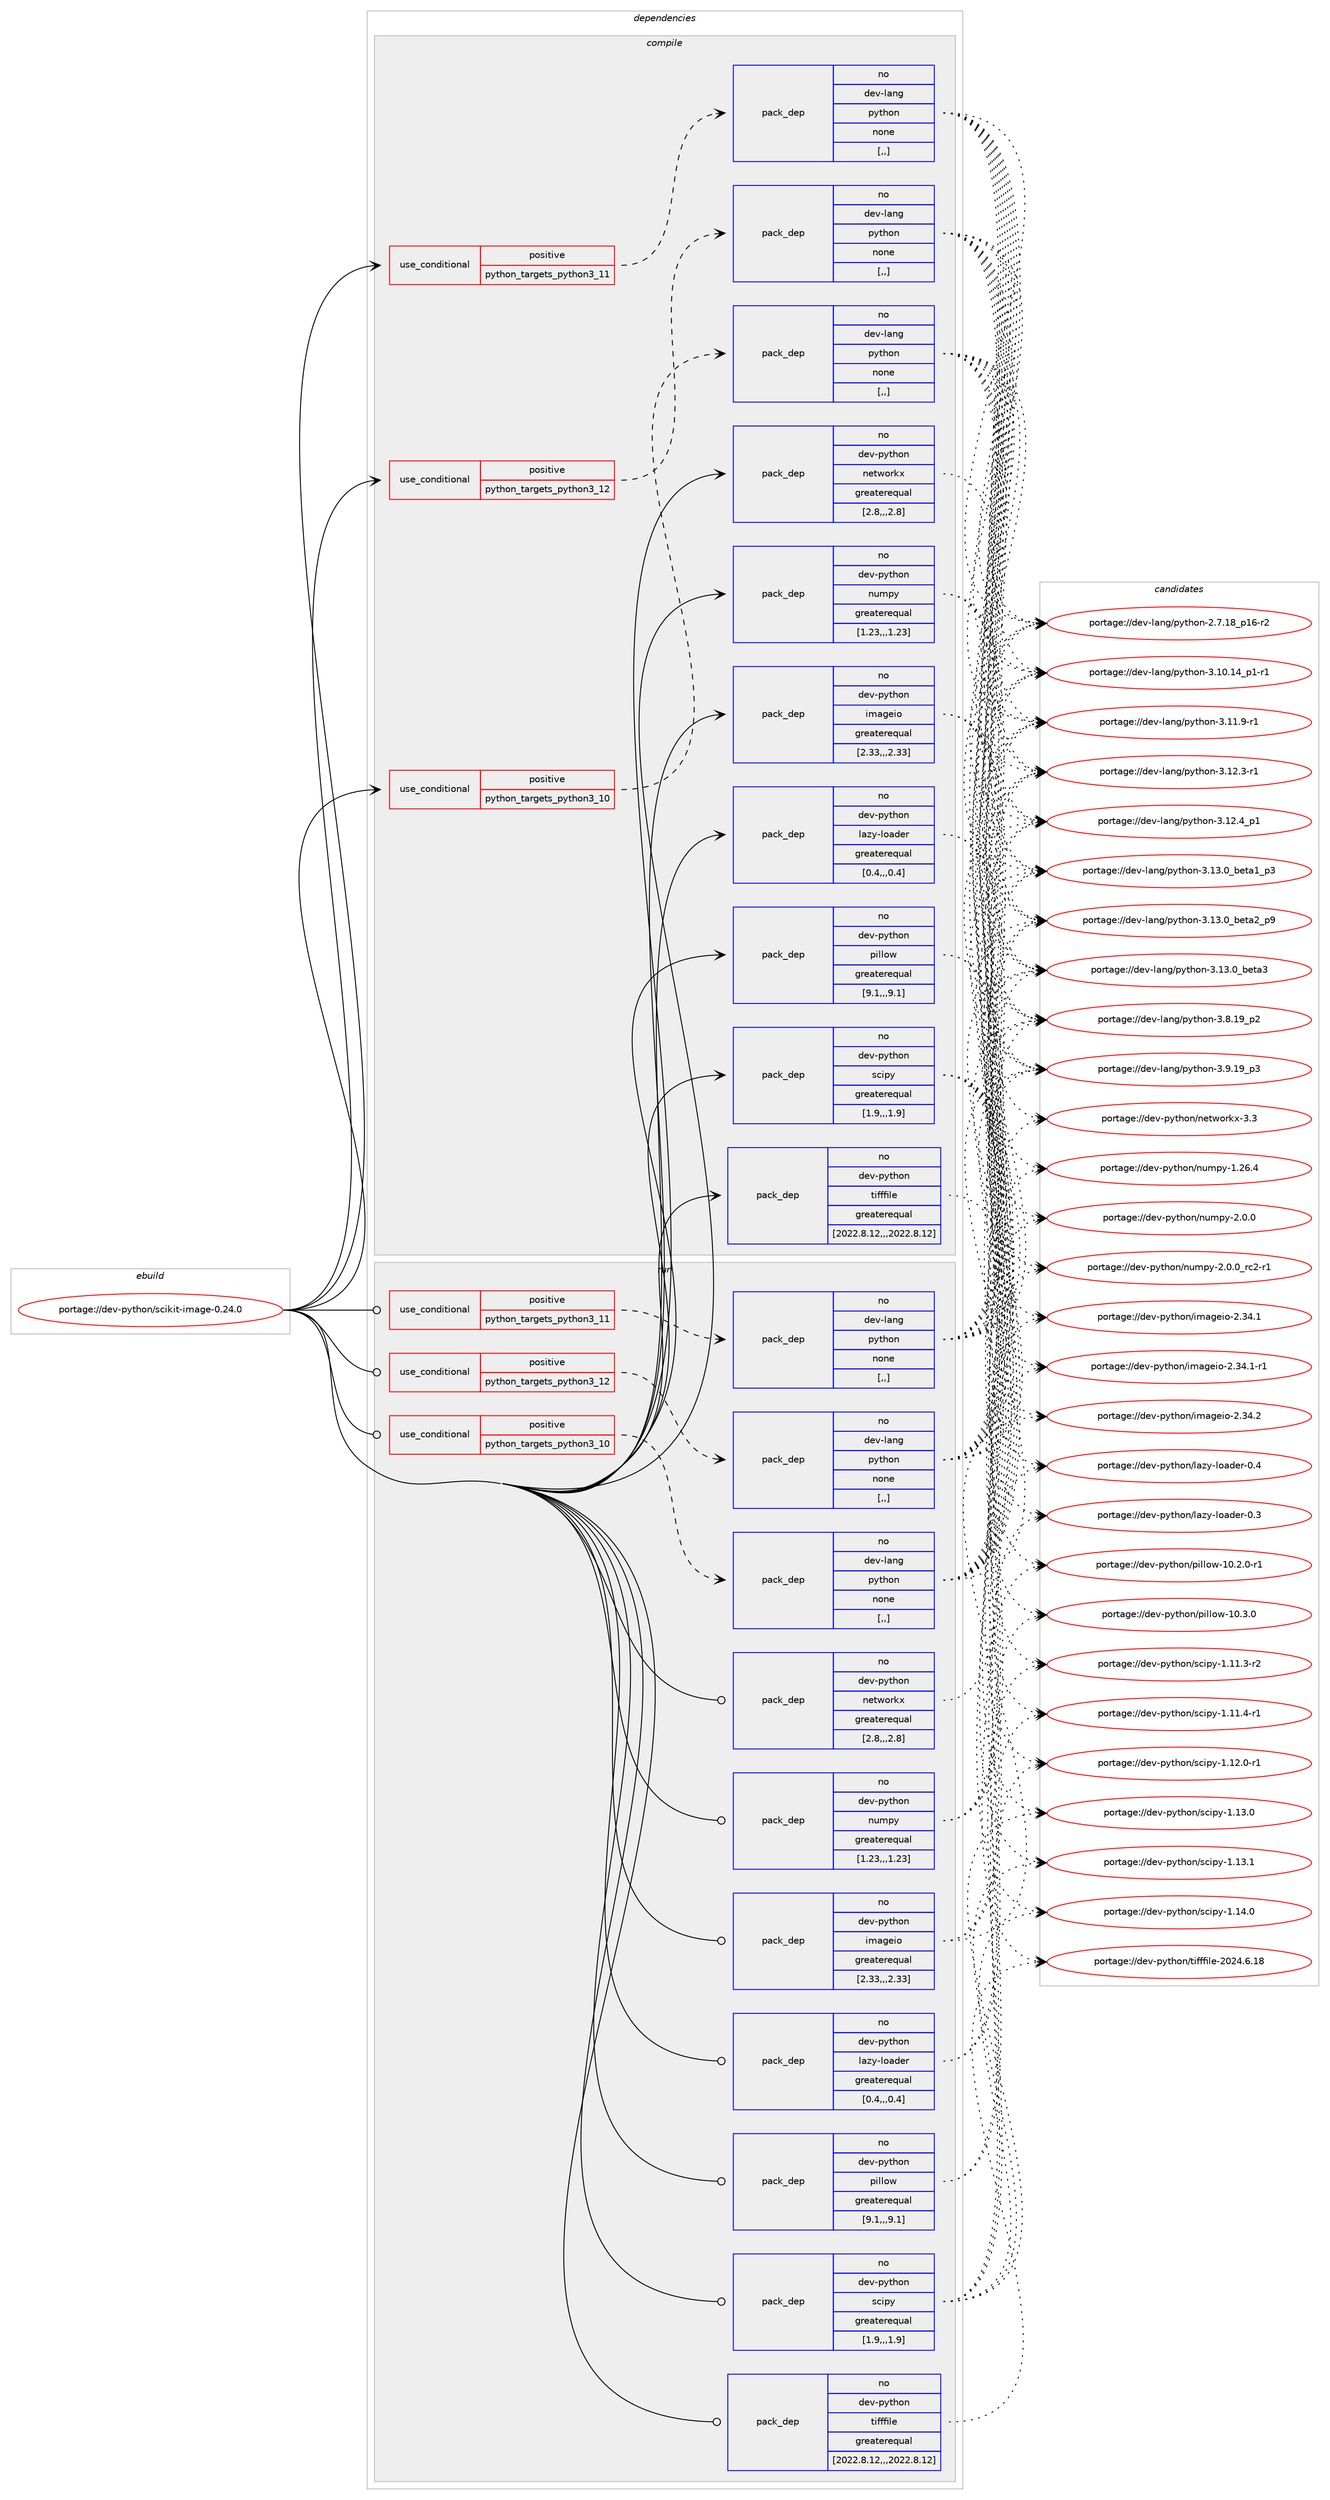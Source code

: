 digraph prolog {

# *************
# Graph options
# *************

newrank=true;
concentrate=true;
compound=true;
graph [rankdir=LR,fontname=Helvetica,fontsize=10,ranksep=1.5];#, ranksep=2.5, nodesep=0.2];
edge  [arrowhead=vee];
node  [fontname=Helvetica,fontsize=10];

# **********
# The ebuild
# **********

subgraph cluster_leftcol {
color=gray;
rank=same;
label=<<i>ebuild</i>>;
id [label="portage://dev-python/scikit-image-0.24.0", color=red, width=4, href="../dev-python/scikit-image-0.24.0.svg"];
}

# ****************
# The dependencies
# ****************

subgraph cluster_midcol {
color=gray;
label=<<i>dependencies</i>>;
subgraph cluster_compile {
fillcolor="#eeeeee";
style=filled;
label=<<i>compile</i>>;
subgraph cond38011 {
dependency158454 [label=<<TABLE BORDER="0" CELLBORDER="1" CELLSPACING="0" CELLPADDING="4"><TR><TD ROWSPAN="3" CELLPADDING="10">use_conditional</TD></TR><TR><TD>positive</TD></TR><TR><TD>python_targets_python3_10</TD></TR></TABLE>>, shape=none, color=red];
subgraph pack119205 {
dependency158455 [label=<<TABLE BORDER="0" CELLBORDER="1" CELLSPACING="0" CELLPADDING="4" WIDTH="220"><TR><TD ROWSPAN="6" CELLPADDING="30">pack_dep</TD></TR><TR><TD WIDTH="110">no</TD></TR><TR><TD>dev-lang</TD></TR><TR><TD>python</TD></TR><TR><TD>none</TD></TR><TR><TD>[,,]</TD></TR></TABLE>>, shape=none, color=blue];
}
dependency158454:e -> dependency158455:w [weight=20,style="dashed",arrowhead="vee"];
}
id:e -> dependency158454:w [weight=20,style="solid",arrowhead="vee"];
subgraph cond38012 {
dependency158456 [label=<<TABLE BORDER="0" CELLBORDER="1" CELLSPACING="0" CELLPADDING="4"><TR><TD ROWSPAN="3" CELLPADDING="10">use_conditional</TD></TR><TR><TD>positive</TD></TR><TR><TD>python_targets_python3_11</TD></TR></TABLE>>, shape=none, color=red];
subgraph pack119206 {
dependency158457 [label=<<TABLE BORDER="0" CELLBORDER="1" CELLSPACING="0" CELLPADDING="4" WIDTH="220"><TR><TD ROWSPAN="6" CELLPADDING="30">pack_dep</TD></TR><TR><TD WIDTH="110">no</TD></TR><TR><TD>dev-lang</TD></TR><TR><TD>python</TD></TR><TR><TD>none</TD></TR><TR><TD>[,,]</TD></TR></TABLE>>, shape=none, color=blue];
}
dependency158456:e -> dependency158457:w [weight=20,style="dashed",arrowhead="vee"];
}
id:e -> dependency158456:w [weight=20,style="solid",arrowhead="vee"];
subgraph cond38013 {
dependency158458 [label=<<TABLE BORDER="0" CELLBORDER="1" CELLSPACING="0" CELLPADDING="4"><TR><TD ROWSPAN="3" CELLPADDING="10">use_conditional</TD></TR><TR><TD>positive</TD></TR><TR><TD>python_targets_python3_12</TD></TR></TABLE>>, shape=none, color=red];
subgraph pack119207 {
dependency158459 [label=<<TABLE BORDER="0" CELLBORDER="1" CELLSPACING="0" CELLPADDING="4" WIDTH="220"><TR><TD ROWSPAN="6" CELLPADDING="30">pack_dep</TD></TR><TR><TD WIDTH="110">no</TD></TR><TR><TD>dev-lang</TD></TR><TR><TD>python</TD></TR><TR><TD>none</TD></TR><TR><TD>[,,]</TD></TR></TABLE>>, shape=none, color=blue];
}
dependency158458:e -> dependency158459:w [weight=20,style="dashed",arrowhead="vee"];
}
id:e -> dependency158458:w [weight=20,style="solid",arrowhead="vee"];
subgraph pack119208 {
dependency158460 [label=<<TABLE BORDER="0" CELLBORDER="1" CELLSPACING="0" CELLPADDING="4" WIDTH="220"><TR><TD ROWSPAN="6" CELLPADDING="30">pack_dep</TD></TR><TR><TD WIDTH="110">no</TD></TR><TR><TD>dev-python</TD></TR><TR><TD>imageio</TD></TR><TR><TD>greaterequal</TD></TR><TR><TD>[2.33,,,2.33]</TD></TR></TABLE>>, shape=none, color=blue];
}
id:e -> dependency158460:w [weight=20,style="solid",arrowhead="vee"];
subgraph pack119209 {
dependency158461 [label=<<TABLE BORDER="0" CELLBORDER="1" CELLSPACING="0" CELLPADDING="4" WIDTH="220"><TR><TD ROWSPAN="6" CELLPADDING="30">pack_dep</TD></TR><TR><TD WIDTH="110">no</TD></TR><TR><TD>dev-python</TD></TR><TR><TD>lazy-loader</TD></TR><TR><TD>greaterequal</TD></TR><TR><TD>[0.4,,,0.4]</TD></TR></TABLE>>, shape=none, color=blue];
}
id:e -> dependency158461:w [weight=20,style="solid",arrowhead="vee"];
subgraph pack119210 {
dependency158462 [label=<<TABLE BORDER="0" CELLBORDER="1" CELLSPACING="0" CELLPADDING="4" WIDTH="220"><TR><TD ROWSPAN="6" CELLPADDING="30">pack_dep</TD></TR><TR><TD WIDTH="110">no</TD></TR><TR><TD>dev-python</TD></TR><TR><TD>networkx</TD></TR><TR><TD>greaterequal</TD></TR><TR><TD>[2.8,,,2.8]</TD></TR></TABLE>>, shape=none, color=blue];
}
id:e -> dependency158462:w [weight=20,style="solid",arrowhead="vee"];
subgraph pack119211 {
dependency158463 [label=<<TABLE BORDER="0" CELLBORDER="1" CELLSPACING="0" CELLPADDING="4" WIDTH="220"><TR><TD ROWSPAN="6" CELLPADDING="30">pack_dep</TD></TR><TR><TD WIDTH="110">no</TD></TR><TR><TD>dev-python</TD></TR><TR><TD>numpy</TD></TR><TR><TD>greaterequal</TD></TR><TR><TD>[1.23,,,1.23]</TD></TR></TABLE>>, shape=none, color=blue];
}
id:e -> dependency158463:w [weight=20,style="solid",arrowhead="vee"];
subgraph pack119212 {
dependency158464 [label=<<TABLE BORDER="0" CELLBORDER="1" CELLSPACING="0" CELLPADDING="4" WIDTH="220"><TR><TD ROWSPAN="6" CELLPADDING="30">pack_dep</TD></TR><TR><TD WIDTH="110">no</TD></TR><TR><TD>dev-python</TD></TR><TR><TD>pillow</TD></TR><TR><TD>greaterequal</TD></TR><TR><TD>[9.1,,,9.1]</TD></TR></TABLE>>, shape=none, color=blue];
}
id:e -> dependency158464:w [weight=20,style="solid",arrowhead="vee"];
subgraph pack119213 {
dependency158465 [label=<<TABLE BORDER="0" CELLBORDER="1" CELLSPACING="0" CELLPADDING="4" WIDTH="220"><TR><TD ROWSPAN="6" CELLPADDING="30">pack_dep</TD></TR><TR><TD WIDTH="110">no</TD></TR><TR><TD>dev-python</TD></TR><TR><TD>scipy</TD></TR><TR><TD>greaterequal</TD></TR><TR><TD>[1.9,,,1.9]</TD></TR></TABLE>>, shape=none, color=blue];
}
id:e -> dependency158465:w [weight=20,style="solid",arrowhead="vee"];
subgraph pack119214 {
dependency158466 [label=<<TABLE BORDER="0" CELLBORDER="1" CELLSPACING="0" CELLPADDING="4" WIDTH="220"><TR><TD ROWSPAN="6" CELLPADDING="30">pack_dep</TD></TR><TR><TD WIDTH="110">no</TD></TR><TR><TD>dev-python</TD></TR><TR><TD>tifffile</TD></TR><TR><TD>greaterequal</TD></TR><TR><TD>[2022.8.12,,,2022.8.12]</TD></TR></TABLE>>, shape=none, color=blue];
}
id:e -> dependency158466:w [weight=20,style="solid",arrowhead="vee"];
}
subgraph cluster_compileandrun {
fillcolor="#eeeeee";
style=filled;
label=<<i>compile and run</i>>;
}
subgraph cluster_run {
fillcolor="#eeeeee";
style=filled;
label=<<i>run</i>>;
subgraph cond38014 {
dependency158467 [label=<<TABLE BORDER="0" CELLBORDER="1" CELLSPACING="0" CELLPADDING="4"><TR><TD ROWSPAN="3" CELLPADDING="10">use_conditional</TD></TR><TR><TD>positive</TD></TR><TR><TD>python_targets_python3_10</TD></TR></TABLE>>, shape=none, color=red];
subgraph pack119215 {
dependency158468 [label=<<TABLE BORDER="0" CELLBORDER="1" CELLSPACING="0" CELLPADDING="4" WIDTH="220"><TR><TD ROWSPAN="6" CELLPADDING="30">pack_dep</TD></TR><TR><TD WIDTH="110">no</TD></TR><TR><TD>dev-lang</TD></TR><TR><TD>python</TD></TR><TR><TD>none</TD></TR><TR><TD>[,,]</TD></TR></TABLE>>, shape=none, color=blue];
}
dependency158467:e -> dependency158468:w [weight=20,style="dashed",arrowhead="vee"];
}
id:e -> dependency158467:w [weight=20,style="solid",arrowhead="odot"];
subgraph cond38015 {
dependency158469 [label=<<TABLE BORDER="0" CELLBORDER="1" CELLSPACING="0" CELLPADDING="4"><TR><TD ROWSPAN="3" CELLPADDING="10">use_conditional</TD></TR><TR><TD>positive</TD></TR><TR><TD>python_targets_python3_11</TD></TR></TABLE>>, shape=none, color=red];
subgraph pack119216 {
dependency158470 [label=<<TABLE BORDER="0" CELLBORDER="1" CELLSPACING="0" CELLPADDING="4" WIDTH="220"><TR><TD ROWSPAN="6" CELLPADDING="30">pack_dep</TD></TR><TR><TD WIDTH="110">no</TD></TR><TR><TD>dev-lang</TD></TR><TR><TD>python</TD></TR><TR><TD>none</TD></TR><TR><TD>[,,]</TD></TR></TABLE>>, shape=none, color=blue];
}
dependency158469:e -> dependency158470:w [weight=20,style="dashed",arrowhead="vee"];
}
id:e -> dependency158469:w [weight=20,style="solid",arrowhead="odot"];
subgraph cond38016 {
dependency158471 [label=<<TABLE BORDER="0" CELLBORDER="1" CELLSPACING="0" CELLPADDING="4"><TR><TD ROWSPAN="3" CELLPADDING="10">use_conditional</TD></TR><TR><TD>positive</TD></TR><TR><TD>python_targets_python3_12</TD></TR></TABLE>>, shape=none, color=red];
subgraph pack119217 {
dependency158472 [label=<<TABLE BORDER="0" CELLBORDER="1" CELLSPACING="0" CELLPADDING="4" WIDTH="220"><TR><TD ROWSPAN="6" CELLPADDING="30">pack_dep</TD></TR><TR><TD WIDTH="110">no</TD></TR><TR><TD>dev-lang</TD></TR><TR><TD>python</TD></TR><TR><TD>none</TD></TR><TR><TD>[,,]</TD></TR></TABLE>>, shape=none, color=blue];
}
dependency158471:e -> dependency158472:w [weight=20,style="dashed",arrowhead="vee"];
}
id:e -> dependency158471:w [weight=20,style="solid",arrowhead="odot"];
subgraph pack119218 {
dependency158473 [label=<<TABLE BORDER="0" CELLBORDER="1" CELLSPACING="0" CELLPADDING="4" WIDTH="220"><TR><TD ROWSPAN="6" CELLPADDING="30">pack_dep</TD></TR><TR><TD WIDTH="110">no</TD></TR><TR><TD>dev-python</TD></TR><TR><TD>imageio</TD></TR><TR><TD>greaterequal</TD></TR><TR><TD>[2.33,,,2.33]</TD></TR></TABLE>>, shape=none, color=blue];
}
id:e -> dependency158473:w [weight=20,style="solid",arrowhead="odot"];
subgraph pack119219 {
dependency158474 [label=<<TABLE BORDER="0" CELLBORDER="1" CELLSPACING="0" CELLPADDING="4" WIDTH="220"><TR><TD ROWSPAN="6" CELLPADDING="30">pack_dep</TD></TR><TR><TD WIDTH="110">no</TD></TR><TR><TD>dev-python</TD></TR><TR><TD>lazy-loader</TD></TR><TR><TD>greaterequal</TD></TR><TR><TD>[0.4,,,0.4]</TD></TR></TABLE>>, shape=none, color=blue];
}
id:e -> dependency158474:w [weight=20,style="solid",arrowhead="odot"];
subgraph pack119220 {
dependency158475 [label=<<TABLE BORDER="0" CELLBORDER="1" CELLSPACING="0" CELLPADDING="4" WIDTH="220"><TR><TD ROWSPAN="6" CELLPADDING="30">pack_dep</TD></TR><TR><TD WIDTH="110">no</TD></TR><TR><TD>dev-python</TD></TR><TR><TD>networkx</TD></TR><TR><TD>greaterequal</TD></TR><TR><TD>[2.8,,,2.8]</TD></TR></TABLE>>, shape=none, color=blue];
}
id:e -> dependency158475:w [weight=20,style="solid",arrowhead="odot"];
subgraph pack119221 {
dependency158476 [label=<<TABLE BORDER="0" CELLBORDER="1" CELLSPACING="0" CELLPADDING="4" WIDTH="220"><TR><TD ROWSPAN="6" CELLPADDING="30">pack_dep</TD></TR><TR><TD WIDTH="110">no</TD></TR><TR><TD>dev-python</TD></TR><TR><TD>numpy</TD></TR><TR><TD>greaterequal</TD></TR><TR><TD>[1.23,,,1.23]</TD></TR></TABLE>>, shape=none, color=blue];
}
id:e -> dependency158476:w [weight=20,style="solid",arrowhead="odot"];
subgraph pack119222 {
dependency158477 [label=<<TABLE BORDER="0" CELLBORDER="1" CELLSPACING="0" CELLPADDING="4" WIDTH="220"><TR><TD ROWSPAN="6" CELLPADDING="30">pack_dep</TD></TR><TR><TD WIDTH="110">no</TD></TR><TR><TD>dev-python</TD></TR><TR><TD>pillow</TD></TR><TR><TD>greaterequal</TD></TR><TR><TD>[9.1,,,9.1]</TD></TR></TABLE>>, shape=none, color=blue];
}
id:e -> dependency158477:w [weight=20,style="solid",arrowhead="odot"];
subgraph pack119223 {
dependency158478 [label=<<TABLE BORDER="0" CELLBORDER="1" CELLSPACING="0" CELLPADDING="4" WIDTH="220"><TR><TD ROWSPAN="6" CELLPADDING="30">pack_dep</TD></TR><TR><TD WIDTH="110">no</TD></TR><TR><TD>dev-python</TD></TR><TR><TD>scipy</TD></TR><TR><TD>greaterequal</TD></TR><TR><TD>[1.9,,,1.9]</TD></TR></TABLE>>, shape=none, color=blue];
}
id:e -> dependency158478:w [weight=20,style="solid",arrowhead="odot"];
subgraph pack119224 {
dependency158479 [label=<<TABLE BORDER="0" CELLBORDER="1" CELLSPACING="0" CELLPADDING="4" WIDTH="220"><TR><TD ROWSPAN="6" CELLPADDING="30">pack_dep</TD></TR><TR><TD WIDTH="110">no</TD></TR><TR><TD>dev-python</TD></TR><TR><TD>tifffile</TD></TR><TR><TD>greaterequal</TD></TR><TR><TD>[2022.8.12,,,2022.8.12]</TD></TR></TABLE>>, shape=none, color=blue];
}
id:e -> dependency158479:w [weight=20,style="solid",arrowhead="odot"];
}
}

# **************
# The candidates
# **************

subgraph cluster_choices {
rank=same;
color=gray;
label=<<i>candidates</i>>;

subgraph choice119205 {
color=black;
nodesep=1;
choice100101118451089711010347112121116104111110455046554649569511249544511450 [label="portage://dev-lang/python-2.7.18_p16-r2", color=red, width=4,href="../dev-lang/python-2.7.18_p16-r2.svg"];
choice100101118451089711010347112121116104111110455146494846495295112494511449 [label="portage://dev-lang/python-3.10.14_p1-r1", color=red, width=4,href="../dev-lang/python-3.10.14_p1-r1.svg"];
choice100101118451089711010347112121116104111110455146494946574511449 [label="portage://dev-lang/python-3.11.9-r1", color=red, width=4,href="../dev-lang/python-3.11.9-r1.svg"];
choice100101118451089711010347112121116104111110455146495046514511449 [label="portage://dev-lang/python-3.12.3-r1", color=red, width=4,href="../dev-lang/python-3.12.3-r1.svg"];
choice100101118451089711010347112121116104111110455146495046529511249 [label="portage://dev-lang/python-3.12.4_p1", color=red, width=4,href="../dev-lang/python-3.12.4_p1.svg"];
choice10010111845108971101034711212111610411111045514649514648959810111697499511251 [label="portage://dev-lang/python-3.13.0_beta1_p3", color=red, width=4,href="../dev-lang/python-3.13.0_beta1_p3.svg"];
choice10010111845108971101034711212111610411111045514649514648959810111697509511257 [label="portage://dev-lang/python-3.13.0_beta2_p9", color=red, width=4,href="../dev-lang/python-3.13.0_beta2_p9.svg"];
choice1001011184510897110103471121211161041111104551464951464895981011169751 [label="portage://dev-lang/python-3.13.0_beta3", color=red, width=4,href="../dev-lang/python-3.13.0_beta3.svg"];
choice100101118451089711010347112121116104111110455146564649579511250 [label="portage://dev-lang/python-3.8.19_p2", color=red, width=4,href="../dev-lang/python-3.8.19_p2.svg"];
choice100101118451089711010347112121116104111110455146574649579511251 [label="portage://dev-lang/python-3.9.19_p3", color=red, width=4,href="../dev-lang/python-3.9.19_p3.svg"];
dependency158455:e -> choice100101118451089711010347112121116104111110455046554649569511249544511450:w [style=dotted,weight="100"];
dependency158455:e -> choice100101118451089711010347112121116104111110455146494846495295112494511449:w [style=dotted,weight="100"];
dependency158455:e -> choice100101118451089711010347112121116104111110455146494946574511449:w [style=dotted,weight="100"];
dependency158455:e -> choice100101118451089711010347112121116104111110455146495046514511449:w [style=dotted,weight="100"];
dependency158455:e -> choice100101118451089711010347112121116104111110455146495046529511249:w [style=dotted,weight="100"];
dependency158455:e -> choice10010111845108971101034711212111610411111045514649514648959810111697499511251:w [style=dotted,weight="100"];
dependency158455:e -> choice10010111845108971101034711212111610411111045514649514648959810111697509511257:w [style=dotted,weight="100"];
dependency158455:e -> choice1001011184510897110103471121211161041111104551464951464895981011169751:w [style=dotted,weight="100"];
dependency158455:e -> choice100101118451089711010347112121116104111110455146564649579511250:w [style=dotted,weight="100"];
dependency158455:e -> choice100101118451089711010347112121116104111110455146574649579511251:w [style=dotted,weight="100"];
}
subgraph choice119206 {
color=black;
nodesep=1;
choice100101118451089711010347112121116104111110455046554649569511249544511450 [label="portage://dev-lang/python-2.7.18_p16-r2", color=red, width=4,href="../dev-lang/python-2.7.18_p16-r2.svg"];
choice100101118451089711010347112121116104111110455146494846495295112494511449 [label="portage://dev-lang/python-3.10.14_p1-r1", color=red, width=4,href="../dev-lang/python-3.10.14_p1-r1.svg"];
choice100101118451089711010347112121116104111110455146494946574511449 [label="portage://dev-lang/python-3.11.9-r1", color=red, width=4,href="../dev-lang/python-3.11.9-r1.svg"];
choice100101118451089711010347112121116104111110455146495046514511449 [label="portage://dev-lang/python-3.12.3-r1", color=red, width=4,href="../dev-lang/python-3.12.3-r1.svg"];
choice100101118451089711010347112121116104111110455146495046529511249 [label="portage://dev-lang/python-3.12.4_p1", color=red, width=4,href="../dev-lang/python-3.12.4_p1.svg"];
choice10010111845108971101034711212111610411111045514649514648959810111697499511251 [label="portage://dev-lang/python-3.13.0_beta1_p3", color=red, width=4,href="../dev-lang/python-3.13.0_beta1_p3.svg"];
choice10010111845108971101034711212111610411111045514649514648959810111697509511257 [label="portage://dev-lang/python-3.13.0_beta2_p9", color=red, width=4,href="../dev-lang/python-3.13.0_beta2_p9.svg"];
choice1001011184510897110103471121211161041111104551464951464895981011169751 [label="portage://dev-lang/python-3.13.0_beta3", color=red, width=4,href="../dev-lang/python-3.13.0_beta3.svg"];
choice100101118451089711010347112121116104111110455146564649579511250 [label="portage://dev-lang/python-3.8.19_p2", color=red, width=4,href="../dev-lang/python-3.8.19_p2.svg"];
choice100101118451089711010347112121116104111110455146574649579511251 [label="portage://dev-lang/python-3.9.19_p3", color=red, width=4,href="../dev-lang/python-3.9.19_p3.svg"];
dependency158457:e -> choice100101118451089711010347112121116104111110455046554649569511249544511450:w [style=dotted,weight="100"];
dependency158457:e -> choice100101118451089711010347112121116104111110455146494846495295112494511449:w [style=dotted,weight="100"];
dependency158457:e -> choice100101118451089711010347112121116104111110455146494946574511449:w [style=dotted,weight="100"];
dependency158457:e -> choice100101118451089711010347112121116104111110455146495046514511449:w [style=dotted,weight="100"];
dependency158457:e -> choice100101118451089711010347112121116104111110455146495046529511249:w [style=dotted,weight="100"];
dependency158457:e -> choice10010111845108971101034711212111610411111045514649514648959810111697499511251:w [style=dotted,weight="100"];
dependency158457:e -> choice10010111845108971101034711212111610411111045514649514648959810111697509511257:w [style=dotted,weight="100"];
dependency158457:e -> choice1001011184510897110103471121211161041111104551464951464895981011169751:w [style=dotted,weight="100"];
dependency158457:e -> choice100101118451089711010347112121116104111110455146564649579511250:w [style=dotted,weight="100"];
dependency158457:e -> choice100101118451089711010347112121116104111110455146574649579511251:w [style=dotted,weight="100"];
}
subgraph choice119207 {
color=black;
nodesep=1;
choice100101118451089711010347112121116104111110455046554649569511249544511450 [label="portage://dev-lang/python-2.7.18_p16-r2", color=red, width=4,href="../dev-lang/python-2.7.18_p16-r2.svg"];
choice100101118451089711010347112121116104111110455146494846495295112494511449 [label="portage://dev-lang/python-3.10.14_p1-r1", color=red, width=4,href="../dev-lang/python-3.10.14_p1-r1.svg"];
choice100101118451089711010347112121116104111110455146494946574511449 [label="portage://dev-lang/python-3.11.9-r1", color=red, width=4,href="../dev-lang/python-3.11.9-r1.svg"];
choice100101118451089711010347112121116104111110455146495046514511449 [label="portage://dev-lang/python-3.12.3-r1", color=red, width=4,href="../dev-lang/python-3.12.3-r1.svg"];
choice100101118451089711010347112121116104111110455146495046529511249 [label="portage://dev-lang/python-3.12.4_p1", color=red, width=4,href="../dev-lang/python-3.12.4_p1.svg"];
choice10010111845108971101034711212111610411111045514649514648959810111697499511251 [label="portage://dev-lang/python-3.13.0_beta1_p3", color=red, width=4,href="../dev-lang/python-3.13.0_beta1_p3.svg"];
choice10010111845108971101034711212111610411111045514649514648959810111697509511257 [label="portage://dev-lang/python-3.13.0_beta2_p9", color=red, width=4,href="../dev-lang/python-3.13.0_beta2_p9.svg"];
choice1001011184510897110103471121211161041111104551464951464895981011169751 [label="portage://dev-lang/python-3.13.0_beta3", color=red, width=4,href="../dev-lang/python-3.13.0_beta3.svg"];
choice100101118451089711010347112121116104111110455146564649579511250 [label="portage://dev-lang/python-3.8.19_p2", color=red, width=4,href="../dev-lang/python-3.8.19_p2.svg"];
choice100101118451089711010347112121116104111110455146574649579511251 [label="portage://dev-lang/python-3.9.19_p3", color=red, width=4,href="../dev-lang/python-3.9.19_p3.svg"];
dependency158459:e -> choice100101118451089711010347112121116104111110455046554649569511249544511450:w [style=dotted,weight="100"];
dependency158459:e -> choice100101118451089711010347112121116104111110455146494846495295112494511449:w [style=dotted,weight="100"];
dependency158459:e -> choice100101118451089711010347112121116104111110455146494946574511449:w [style=dotted,weight="100"];
dependency158459:e -> choice100101118451089711010347112121116104111110455146495046514511449:w [style=dotted,weight="100"];
dependency158459:e -> choice100101118451089711010347112121116104111110455146495046529511249:w [style=dotted,weight="100"];
dependency158459:e -> choice10010111845108971101034711212111610411111045514649514648959810111697499511251:w [style=dotted,weight="100"];
dependency158459:e -> choice10010111845108971101034711212111610411111045514649514648959810111697509511257:w [style=dotted,weight="100"];
dependency158459:e -> choice1001011184510897110103471121211161041111104551464951464895981011169751:w [style=dotted,weight="100"];
dependency158459:e -> choice100101118451089711010347112121116104111110455146564649579511250:w [style=dotted,weight="100"];
dependency158459:e -> choice100101118451089711010347112121116104111110455146574649579511251:w [style=dotted,weight="100"];
}
subgraph choice119208 {
color=black;
nodesep=1;
choice10010111845112121116104111110471051099710310110511145504651524649 [label="portage://dev-python/imageio-2.34.1", color=red, width=4,href="../dev-python/imageio-2.34.1.svg"];
choice100101118451121211161041111104710510997103101105111455046515246494511449 [label="portage://dev-python/imageio-2.34.1-r1", color=red, width=4,href="../dev-python/imageio-2.34.1-r1.svg"];
choice10010111845112121116104111110471051099710310110511145504651524650 [label="portage://dev-python/imageio-2.34.2", color=red, width=4,href="../dev-python/imageio-2.34.2.svg"];
dependency158460:e -> choice10010111845112121116104111110471051099710310110511145504651524649:w [style=dotted,weight="100"];
dependency158460:e -> choice100101118451121211161041111104710510997103101105111455046515246494511449:w [style=dotted,weight="100"];
dependency158460:e -> choice10010111845112121116104111110471051099710310110511145504651524650:w [style=dotted,weight="100"];
}
subgraph choice119209 {
color=black;
nodesep=1;
choice100101118451121211161041111104710897122121451081119710010111445484651 [label="portage://dev-python/lazy-loader-0.3", color=red, width=4,href="../dev-python/lazy-loader-0.3.svg"];
choice100101118451121211161041111104710897122121451081119710010111445484652 [label="portage://dev-python/lazy-loader-0.4", color=red, width=4,href="../dev-python/lazy-loader-0.4.svg"];
dependency158461:e -> choice100101118451121211161041111104710897122121451081119710010111445484651:w [style=dotted,weight="100"];
dependency158461:e -> choice100101118451121211161041111104710897122121451081119710010111445484652:w [style=dotted,weight="100"];
}
subgraph choice119210 {
color=black;
nodesep=1;
choice100101118451121211161041111104711010111611911111410712045514651 [label="portage://dev-python/networkx-3.3", color=red, width=4,href="../dev-python/networkx-3.3.svg"];
dependency158462:e -> choice100101118451121211161041111104711010111611911111410712045514651:w [style=dotted,weight="100"];
}
subgraph choice119211 {
color=black;
nodesep=1;
choice100101118451121211161041111104711011710911212145494650544652 [label="portage://dev-python/numpy-1.26.4", color=red, width=4,href="../dev-python/numpy-1.26.4.svg"];
choice1001011184511212111610411111047110117109112121455046484648 [label="portage://dev-python/numpy-2.0.0", color=red, width=4,href="../dev-python/numpy-2.0.0.svg"];
choice10010111845112121116104111110471101171091121214550464846489511499504511449 [label="portage://dev-python/numpy-2.0.0_rc2-r1", color=red, width=4,href="../dev-python/numpy-2.0.0_rc2-r1.svg"];
dependency158463:e -> choice100101118451121211161041111104711011710911212145494650544652:w [style=dotted,weight="100"];
dependency158463:e -> choice1001011184511212111610411111047110117109112121455046484648:w [style=dotted,weight="100"];
dependency158463:e -> choice10010111845112121116104111110471101171091121214550464846489511499504511449:w [style=dotted,weight="100"];
}
subgraph choice119212 {
color=black;
nodesep=1;
choice1001011184511212111610411111047112105108108111119454948465046484511449 [label="portage://dev-python/pillow-10.2.0-r1", color=red, width=4,href="../dev-python/pillow-10.2.0-r1.svg"];
choice100101118451121211161041111104711210510810811111945494846514648 [label="portage://dev-python/pillow-10.3.0", color=red, width=4,href="../dev-python/pillow-10.3.0.svg"];
dependency158464:e -> choice1001011184511212111610411111047112105108108111119454948465046484511449:w [style=dotted,weight="100"];
dependency158464:e -> choice100101118451121211161041111104711210510810811111945494846514648:w [style=dotted,weight="100"];
}
subgraph choice119213 {
color=black;
nodesep=1;
choice100101118451121211161041111104711599105112121454946494946514511450 [label="portage://dev-python/scipy-1.11.3-r2", color=red, width=4,href="../dev-python/scipy-1.11.3-r2.svg"];
choice100101118451121211161041111104711599105112121454946494946524511449 [label="portage://dev-python/scipy-1.11.4-r1", color=red, width=4,href="../dev-python/scipy-1.11.4-r1.svg"];
choice100101118451121211161041111104711599105112121454946495046484511449 [label="portage://dev-python/scipy-1.12.0-r1", color=red, width=4,href="../dev-python/scipy-1.12.0-r1.svg"];
choice10010111845112121116104111110471159910511212145494649514648 [label="portage://dev-python/scipy-1.13.0", color=red, width=4,href="../dev-python/scipy-1.13.0.svg"];
choice10010111845112121116104111110471159910511212145494649514649 [label="portage://dev-python/scipy-1.13.1", color=red, width=4,href="../dev-python/scipy-1.13.1.svg"];
choice10010111845112121116104111110471159910511212145494649524648 [label="portage://dev-python/scipy-1.14.0", color=red, width=4,href="../dev-python/scipy-1.14.0.svg"];
dependency158465:e -> choice100101118451121211161041111104711599105112121454946494946514511450:w [style=dotted,weight="100"];
dependency158465:e -> choice100101118451121211161041111104711599105112121454946494946524511449:w [style=dotted,weight="100"];
dependency158465:e -> choice100101118451121211161041111104711599105112121454946495046484511449:w [style=dotted,weight="100"];
dependency158465:e -> choice10010111845112121116104111110471159910511212145494649514648:w [style=dotted,weight="100"];
dependency158465:e -> choice10010111845112121116104111110471159910511212145494649514649:w [style=dotted,weight="100"];
dependency158465:e -> choice10010111845112121116104111110471159910511212145494649524648:w [style=dotted,weight="100"];
}
subgraph choice119214 {
color=black;
nodesep=1;
choice100101118451121211161041111104711610510210210210510810145504850524654464956 [label="portage://dev-python/tifffile-2024.6.18", color=red, width=4,href="../dev-python/tifffile-2024.6.18.svg"];
dependency158466:e -> choice100101118451121211161041111104711610510210210210510810145504850524654464956:w [style=dotted,weight="100"];
}
subgraph choice119215 {
color=black;
nodesep=1;
choice100101118451089711010347112121116104111110455046554649569511249544511450 [label="portage://dev-lang/python-2.7.18_p16-r2", color=red, width=4,href="../dev-lang/python-2.7.18_p16-r2.svg"];
choice100101118451089711010347112121116104111110455146494846495295112494511449 [label="portage://dev-lang/python-3.10.14_p1-r1", color=red, width=4,href="../dev-lang/python-3.10.14_p1-r1.svg"];
choice100101118451089711010347112121116104111110455146494946574511449 [label="portage://dev-lang/python-3.11.9-r1", color=red, width=4,href="../dev-lang/python-3.11.9-r1.svg"];
choice100101118451089711010347112121116104111110455146495046514511449 [label="portage://dev-lang/python-3.12.3-r1", color=red, width=4,href="../dev-lang/python-3.12.3-r1.svg"];
choice100101118451089711010347112121116104111110455146495046529511249 [label="portage://dev-lang/python-3.12.4_p1", color=red, width=4,href="../dev-lang/python-3.12.4_p1.svg"];
choice10010111845108971101034711212111610411111045514649514648959810111697499511251 [label="portage://dev-lang/python-3.13.0_beta1_p3", color=red, width=4,href="../dev-lang/python-3.13.0_beta1_p3.svg"];
choice10010111845108971101034711212111610411111045514649514648959810111697509511257 [label="portage://dev-lang/python-3.13.0_beta2_p9", color=red, width=4,href="../dev-lang/python-3.13.0_beta2_p9.svg"];
choice1001011184510897110103471121211161041111104551464951464895981011169751 [label="portage://dev-lang/python-3.13.0_beta3", color=red, width=4,href="../dev-lang/python-3.13.0_beta3.svg"];
choice100101118451089711010347112121116104111110455146564649579511250 [label="portage://dev-lang/python-3.8.19_p2", color=red, width=4,href="../dev-lang/python-3.8.19_p2.svg"];
choice100101118451089711010347112121116104111110455146574649579511251 [label="portage://dev-lang/python-3.9.19_p3", color=red, width=4,href="../dev-lang/python-3.9.19_p3.svg"];
dependency158468:e -> choice100101118451089711010347112121116104111110455046554649569511249544511450:w [style=dotted,weight="100"];
dependency158468:e -> choice100101118451089711010347112121116104111110455146494846495295112494511449:w [style=dotted,weight="100"];
dependency158468:e -> choice100101118451089711010347112121116104111110455146494946574511449:w [style=dotted,weight="100"];
dependency158468:e -> choice100101118451089711010347112121116104111110455146495046514511449:w [style=dotted,weight="100"];
dependency158468:e -> choice100101118451089711010347112121116104111110455146495046529511249:w [style=dotted,weight="100"];
dependency158468:e -> choice10010111845108971101034711212111610411111045514649514648959810111697499511251:w [style=dotted,weight="100"];
dependency158468:e -> choice10010111845108971101034711212111610411111045514649514648959810111697509511257:w [style=dotted,weight="100"];
dependency158468:e -> choice1001011184510897110103471121211161041111104551464951464895981011169751:w [style=dotted,weight="100"];
dependency158468:e -> choice100101118451089711010347112121116104111110455146564649579511250:w [style=dotted,weight="100"];
dependency158468:e -> choice100101118451089711010347112121116104111110455146574649579511251:w [style=dotted,weight="100"];
}
subgraph choice119216 {
color=black;
nodesep=1;
choice100101118451089711010347112121116104111110455046554649569511249544511450 [label="portage://dev-lang/python-2.7.18_p16-r2", color=red, width=4,href="../dev-lang/python-2.7.18_p16-r2.svg"];
choice100101118451089711010347112121116104111110455146494846495295112494511449 [label="portage://dev-lang/python-3.10.14_p1-r1", color=red, width=4,href="../dev-lang/python-3.10.14_p1-r1.svg"];
choice100101118451089711010347112121116104111110455146494946574511449 [label="portage://dev-lang/python-3.11.9-r1", color=red, width=4,href="../dev-lang/python-3.11.9-r1.svg"];
choice100101118451089711010347112121116104111110455146495046514511449 [label="portage://dev-lang/python-3.12.3-r1", color=red, width=4,href="../dev-lang/python-3.12.3-r1.svg"];
choice100101118451089711010347112121116104111110455146495046529511249 [label="portage://dev-lang/python-3.12.4_p1", color=red, width=4,href="../dev-lang/python-3.12.4_p1.svg"];
choice10010111845108971101034711212111610411111045514649514648959810111697499511251 [label="portage://dev-lang/python-3.13.0_beta1_p3", color=red, width=4,href="../dev-lang/python-3.13.0_beta1_p3.svg"];
choice10010111845108971101034711212111610411111045514649514648959810111697509511257 [label="portage://dev-lang/python-3.13.0_beta2_p9", color=red, width=4,href="../dev-lang/python-3.13.0_beta2_p9.svg"];
choice1001011184510897110103471121211161041111104551464951464895981011169751 [label="portage://dev-lang/python-3.13.0_beta3", color=red, width=4,href="../dev-lang/python-3.13.0_beta3.svg"];
choice100101118451089711010347112121116104111110455146564649579511250 [label="portage://dev-lang/python-3.8.19_p2", color=red, width=4,href="../dev-lang/python-3.8.19_p2.svg"];
choice100101118451089711010347112121116104111110455146574649579511251 [label="portage://dev-lang/python-3.9.19_p3", color=red, width=4,href="../dev-lang/python-3.9.19_p3.svg"];
dependency158470:e -> choice100101118451089711010347112121116104111110455046554649569511249544511450:w [style=dotted,weight="100"];
dependency158470:e -> choice100101118451089711010347112121116104111110455146494846495295112494511449:w [style=dotted,weight="100"];
dependency158470:e -> choice100101118451089711010347112121116104111110455146494946574511449:w [style=dotted,weight="100"];
dependency158470:e -> choice100101118451089711010347112121116104111110455146495046514511449:w [style=dotted,weight="100"];
dependency158470:e -> choice100101118451089711010347112121116104111110455146495046529511249:w [style=dotted,weight="100"];
dependency158470:e -> choice10010111845108971101034711212111610411111045514649514648959810111697499511251:w [style=dotted,weight="100"];
dependency158470:e -> choice10010111845108971101034711212111610411111045514649514648959810111697509511257:w [style=dotted,weight="100"];
dependency158470:e -> choice1001011184510897110103471121211161041111104551464951464895981011169751:w [style=dotted,weight="100"];
dependency158470:e -> choice100101118451089711010347112121116104111110455146564649579511250:w [style=dotted,weight="100"];
dependency158470:e -> choice100101118451089711010347112121116104111110455146574649579511251:w [style=dotted,weight="100"];
}
subgraph choice119217 {
color=black;
nodesep=1;
choice100101118451089711010347112121116104111110455046554649569511249544511450 [label="portage://dev-lang/python-2.7.18_p16-r2", color=red, width=4,href="../dev-lang/python-2.7.18_p16-r2.svg"];
choice100101118451089711010347112121116104111110455146494846495295112494511449 [label="portage://dev-lang/python-3.10.14_p1-r1", color=red, width=4,href="../dev-lang/python-3.10.14_p1-r1.svg"];
choice100101118451089711010347112121116104111110455146494946574511449 [label="portage://dev-lang/python-3.11.9-r1", color=red, width=4,href="../dev-lang/python-3.11.9-r1.svg"];
choice100101118451089711010347112121116104111110455146495046514511449 [label="portage://dev-lang/python-3.12.3-r1", color=red, width=4,href="../dev-lang/python-3.12.3-r1.svg"];
choice100101118451089711010347112121116104111110455146495046529511249 [label="portage://dev-lang/python-3.12.4_p1", color=red, width=4,href="../dev-lang/python-3.12.4_p1.svg"];
choice10010111845108971101034711212111610411111045514649514648959810111697499511251 [label="portage://dev-lang/python-3.13.0_beta1_p3", color=red, width=4,href="../dev-lang/python-3.13.0_beta1_p3.svg"];
choice10010111845108971101034711212111610411111045514649514648959810111697509511257 [label="portage://dev-lang/python-3.13.0_beta2_p9", color=red, width=4,href="../dev-lang/python-3.13.0_beta2_p9.svg"];
choice1001011184510897110103471121211161041111104551464951464895981011169751 [label="portage://dev-lang/python-3.13.0_beta3", color=red, width=4,href="../dev-lang/python-3.13.0_beta3.svg"];
choice100101118451089711010347112121116104111110455146564649579511250 [label="portage://dev-lang/python-3.8.19_p2", color=red, width=4,href="../dev-lang/python-3.8.19_p2.svg"];
choice100101118451089711010347112121116104111110455146574649579511251 [label="portage://dev-lang/python-3.9.19_p3", color=red, width=4,href="../dev-lang/python-3.9.19_p3.svg"];
dependency158472:e -> choice100101118451089711010347112121116104111110455046554649569511249544511450:w [style=dotted,weight="100"];
dependency158472:e -> choice100101118451089711010347112121116104111110455146494846495295112494511449:w [style=dotted,weight="100"];
dependency158472:e -> choice100101118451089711010347112121116104111110455146494946574511449:w [style=dotted,weight="100"];
dependency158472:e -> choice100101118451089711010347112121116104111110455146495046514511449:w [style=dotted,weight="100"];
dependency158472:e -> choice100101118451089711010347112121116104111110455146495046529511249:w [style=dotted,weight="100"];
dependency158472:e -> choice10010111845108971101034711212111610411111045514649514648959810111697499511251:w [style=dotted,weight="100"];
dependency158472:e -> choice10010111845108971101034711212111610411111045514649514648959810111697509511257:w [style=dotted,weight="100"];
dependency158472:e -> choice1001011184510897110103471121211161041111104551464951464895981011169751:w [style=dotted,weight="100"];
dependency158472:e -> choice100101118451089711010347112121116104111110455146564649579511250:w [style=dotted,weight="100"];
dependency158472:e -> choice100101118451089711010347112121116104111110455146574649579511251:w [style=dotted,weight="100"];
}
subgraph choice119218 {
color=black;
nodesep=1;
choice10010111845112121116104111110471051099710310110511145504651524649 [label="portage://dev-python/imageio-2.34.1", color=red, width=4,href="../dev-python/imageio-2.34.1.svg"];
choice100101118451121211161041111104710510997103101105111455046515246494511449 [label="portage://dev-python/imageio-2.34.1-r1", color=red, width=4,href="../dev-python/imageio-2.34.1-r1.svg"];
choice10010111845112121116104111110471051099710310110511145504651524650 [label="portage://dev-python/imageio-2.34.2", color=red, width=4,href="../dev-python/imageio-2.34.2.svg"];
dependency158473:e -> choice10010111845112121116104111110471051099710310110511145504651524649:w [style=dotted,weight="100"];
dependency158473:e -> choice100101118451121211161041111104710510997103101105111455046515246494511449:w [style=dotted,weight="100"];
dependency158473:e -> choice10010111845112121116104111110471051099710310110511145504651524650:w [style=dotted,weight="100"];
}
subgraph choice119219 {
color=black;
nodesep=1;
choice100101118451121211161041111104710897122121451081119710010111445484651 [label="portage://dev-python/lazy-loader-0.3", color=red, width=4,href="../dev-python/lazy-loader-0.3.svg"];
choice100101118451121211161041111104710897122121451081119710010111445484652 [label="portage://dev-python/lazy-loader-0.4", color=red, width=4,href="../dev-python/lazy-loader-0.4.svg"];
dependency158474:e -> choice100101118451121211161041111104710897122121451081119710010111445484651:w [style=dotted,weight="100"];
dependency158474:e -> choice100101118451121211161041111104710897122121451081119710010111445484652:w [style=dotted,weight="100"];
}
subgraph choice119220 {
color=black;
nodesep=1;
choice100101118451121211161041111104711010111611911111410712045514651 [label="portage://dev-python/networkx-3.3", color=red, width=4,href="../dev-python/networkx-3.3.svg"];
dependency158475:e -> choice100101118451121211161041111104711010111611911111410712045514651:w [style=dotted,weight="100"];
}
subgraph choice119221 {
color=black;
nodesep=1;
choice100101118451121211161041111104711011710911212145494650544652 [label="portage://dev-python/numpy-1.26.4", color=red, width=4,href="../dev-python/numpy-1.26.4.svg"];
choice1001011184511212111610411111047110117109112121455046484648 [label="portage://dev-python/numpy-2.0.0", color=red, width=4,href="../dev-python/numpy-2.0.0.svg"];
choice10010111845112121116104111110471101171091121214550464846489511499504511449 [label="portage://dev-python/numpy-2.0.0_rc2-r1", color=red, width=4,href="../dev-python/numpy-2.0.0_rc2-r1.svg"];
dependency158476:e -> choice100101118451121211161041111104711011710911212145494650544652:w [style=dotted,weight="100"];
dependency158476:e -> choice1001011184511212111610411111047110117109112121455046484648:w [style=dotted,weight="100"];
dependency158476:e -> choice10010111845112121116104111110471101171091121214550464846489511499504511449:w [style=dotted,weight="100"];
}
subgraph choice119222 {
color=black;
nodesep=1;
choice1001011184511212111610411111047112105108108111119454948465046484511449 [label="portage://dev-python/pillow-10.2.0-r1", color=red, width=4,href="../dev-python/pillow-10.2.0-r1.svg"];
choice100101118451121211161041111104711210510810811111945494846514648 [label="portage://dev-python/pillow-10.3.0", color=red, width=4,href="../dev-python/pillow-10.3.0.svg"];
dependency158477:e -> choice1001011184511212111610411111047112105108108111119454948465046484511449:w [style=dotted,weight="100"];
dependency158477:e -> choice100101118451121211161041111104711210510810811111945494846514648:w [style=dotted,weight="100"];
}
subgraph choice119223 {
color=black;
nodesep=1;
choice100101118451121211161041111104711599105112121454946494946514511450 [label="portage://dev-python/scipy-1.11.3-r2", color=red, width=4,href="../dev-python/scipy-1.11.3-r2.svg"];
choice100101118451121211161041111104711599105112121454946494946524511449 [label="portage://dev-python/scipy-1.11.4-r1", color=red, width=4,href="../dev-python/scipy-1.11.4-r1.svg"];
choice100101118451121211161041111104711599105112121454946495046484511449 [label="portage://dev-python/scipy-1.12.0-r1", color=red, width=4,href="../dev-python/scipy-1.12.0-r1.svg"];
choice10010111845112121116104111110471159910511212145494649514648 [label="portage://dev-python/scipy-1.13.0", color=red, width=4,href="../dev-python/scipy-1.13.0.svg"];
choice10010111845112121116104111110471159910511212145494649514649 [label="portage://dev-python/scipy-1.13.1", color=red, width=4,href="../dev-python/scipy-1.13.1.svg"];
choice10010111845112121116104111110471159910511212145494649524648 [label="portage://dev-python/scipy-1.14.0", color=red, width=4,href="../dev-python/scipy-1.14.0.svg"];
dependency158478:e -> choice100101118451121211161041111104711599105112121454946494946514511450:w [style=dotted,weight="100"];
dependency158478:e -> choice100101118451121211161041111104711599105112121454946494946524511449:w [style=dotted,weight="100"];
dependency158478:e -> choice100101118451121211161041111104711599105112121454946495046484511449:w [style=dotted,weight="100"];
dependency158478:e -> choice10010111845112121116104111110471159910511212145494649514648:w [style=dotted,weight="100"];
dependency158478:e -> choice10010111845112121116104111110471159910511212145494649514649:w [style=dotted,weight="100"];
dependency158478:e -> choice10010111845112121116104111110471159910511212145494649524648:w [style=dotted,weight="100"];
}
subgraph choice119224 {
color=black;
nodesep=1;
choice100101118451121211161041111104711610510210210210510810145504850524654464956 [label="portage://dev-python/tifffile-2024.6.18", color=red, width=4,href="../dev-python/tifffile-2024.6.18.svg"];
dependency158479:e -> choice100101118451121211161041111104711610510210210210510810145504850524654464956:w [style=dotted,weight="100"];
}
}

}
